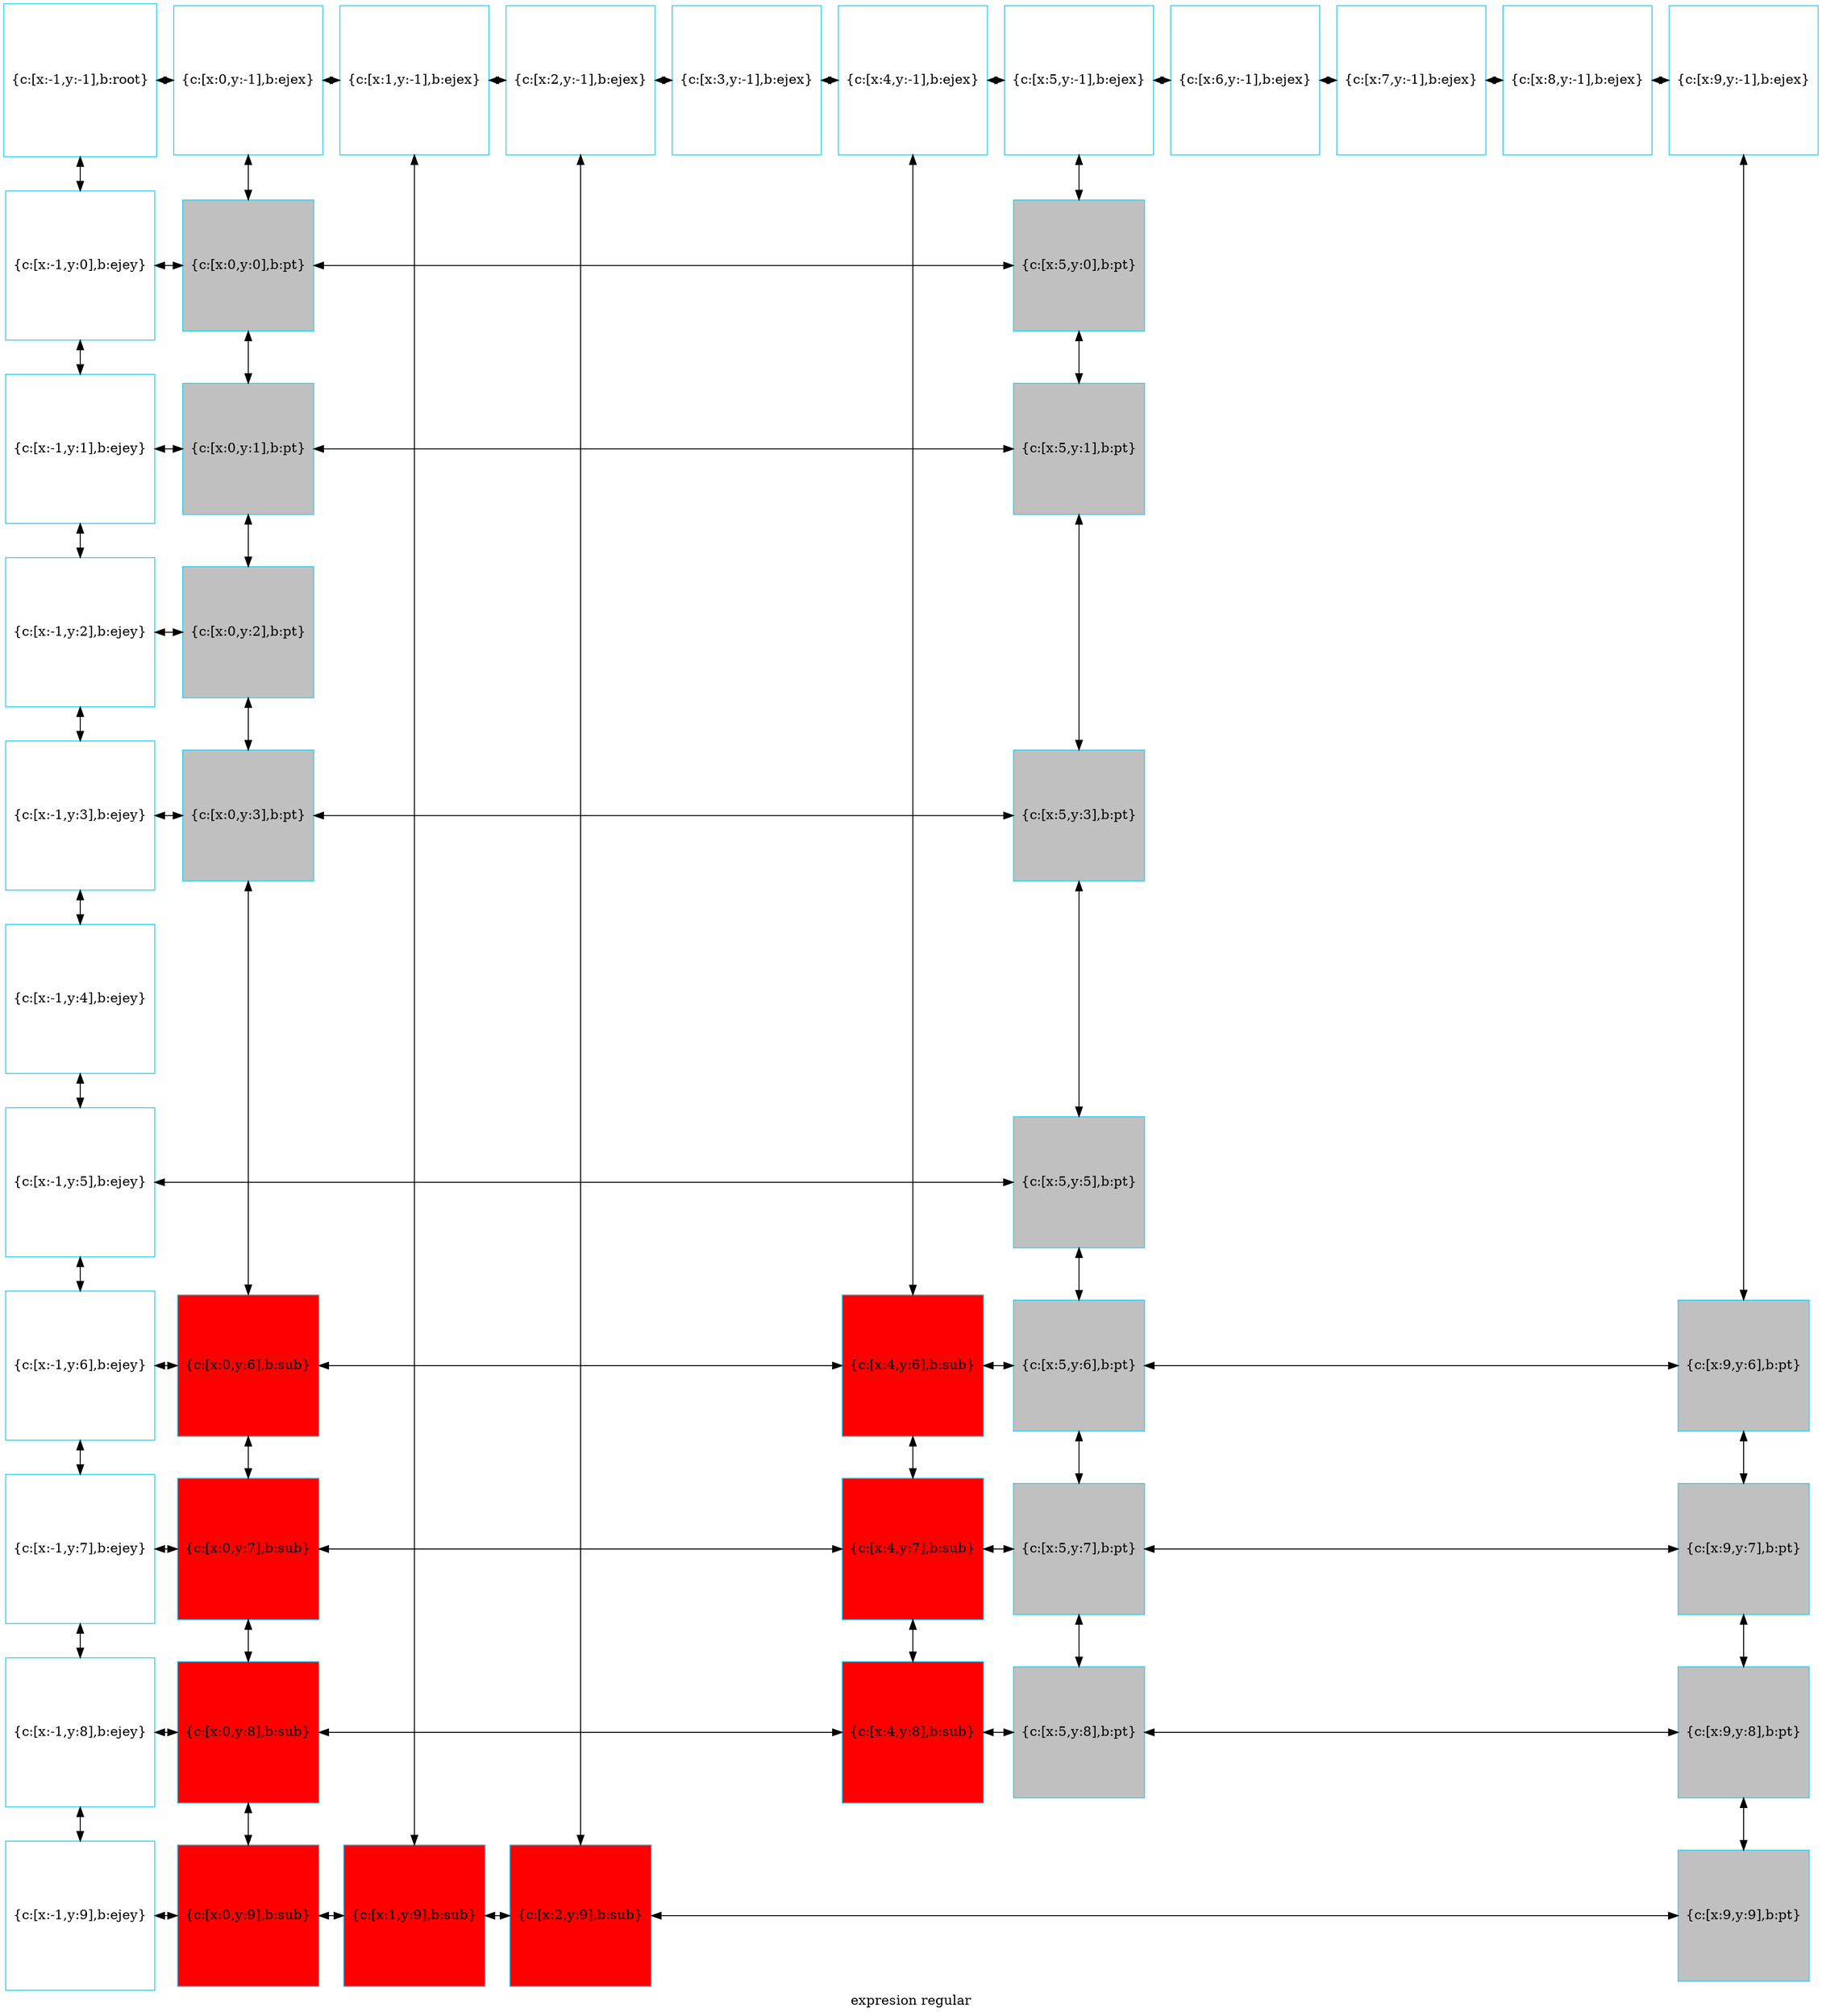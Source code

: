 digraph G
{label="expresion regular"
        node[shape = square]
        node[style = filled]
        node[fillcolor = "#EEEEE"]
        node[color = "#EEEEE"]
        node[color = "#31CEF0"]

500380260576[label="{c:[x:-1,y:-1],b:root}",fillcolor = "white"]
500380260720[label="{c:[x:0,y:-1],b:ejex}",fillcolor = "white"]
500380260864[label="{c:[x:1,y:-1],b:ejex}",fillcolor = "white"]
500380261008[label="{c:[x:2,y:-1],b:ejex}",fillcolor = "white"]
500380261152[label="{c:[x:3,y:-1],b:ejex}",fillcolor = "white"]
500380261296[label="{c:[x:4,y:-1],b:ejex}",fillcolor = "white"]
500380261440[label="{c:[x:5,y:-1],b:ejex}",fillcolor = "white"]
500380261584[label="{c:[x:6,y:-1],b:ejex}",fillcolor = "white"]
500380261728[label="{c:[x:7,y:-1],b:ejex}",fillcolor = "white"]
500380261872[label="{c:[x:8,y:-1],b:ejex}",fillcolor = "white"]
500380262016[label="{c:[x:9,y:-1],b:ejex}",fillcolor = "white"]
500380262160[label="{c:[x:-1,y:0],b:ejey}",fillcolor = "white"]
500380270992[label="{c:[x:0,y:0],b:pt}",fillcolor = "gray"]
500380272096[label="{c:[x:5,y:0],b:pt}",fillcolor = "gray"]
500380262304[label="{c:[x:-1,y:1],b:ejey}",fillcolor = "white"]
500380271232[label="{c:[x:0,y:1],b:pt}",fillcolor = "gray"]
500380272336[label="{c:[x:5,y:1],b:pt}",fillcolor = "gray"]
500380262512[label="{c:[x:-1,y:2],b:ejey}",fillcolor = "white"]
500380271472[label="{c:[x:0,y:2],b:pt}",fillcolor = "gray"]
500380262656[label="{c:[x:-1,y:3],b:ejey}",fillcolor = "white"]
500380271712[label="{c:[x:0,y:3],b:pt}",fillcolor = "gray"]
500380272816[label="{c:[x:5,y:3],b:pt}",fillcolor = "gray"]
500380262800[label="{c:[x:-1,y:4],b:ejey}",fillcolor = "white"]
500380262944[label="{c:[x:-1,y:5],b:ejey}",fillcolor = "white"]
500380271952[label="{c:[x:5,y:5],b:pt}",fillcolor = "gray"]
500380263088[label="{c:[x:-1,y:6],b:ejey}",fillcolor = "white"]
500380283856[label="{c:[x:0,y:6],b:sub}",fillcolor = "red"]
500380283136[label="{c:[x:4,y:6],b:sub}",fillcolor = "red"]
500380273152[label="{c:[x:5,y:6],b:pt}",fillcolor = "gray"]
500380270944[label="{c:[x:9,y:6],b:pt}",fillcolor = "gray"]
500380263232[label="{c:[x:-1,y:7],b:ejey}",fillcolor = "white"]
500380284048[label="{c:[x:0,y:7],b:sub}",fillcolor = "red"]
500380283328[label="{c:[x:4,y:7],b:sub}",fillcolor = "red"]
500380273392[label="{c:[x:5,y:7],b:pt}",fillcolor = "gray"]
500380273968[label="{c:[x:9,y:7],b:pt}",fillcolor = "gray"]
500380263376[label="{c:[x:-1,y:8],b:ejey}",fillcolor = "white"]
500380284288[label="{c:[x:0,y:8],b:sub}",fillcolor = "red"]
500380283568[label="{c:[x:4,y:8],b:sub}",fillcolor = "red"]
500380273632[label="{c:[x:5,y:8],b:pt}",fillcolor = "gray"]
500380274352[label="{c:[x:9,y:8],b:pt}",fillcolor = "gray"]
500380263520[label="{c:[x:-1,y:9],b:ejey}",fillcolor = "white"]
500380284768[label="{c:[x:0,y:9],b:sub}",fillcolor = "red"]
500380284624[label="{c:[x:1,y:9],b:sub}",fillcolor = "red"]
500380285008[label="{c:[x:2,y:9],b:sub}",fillcolor = "red"]
500380274592[label="{c:[x:9,y:9],b:pt}",fillcolor = "gray"]
500380260576->500380262160[dir = both];
500380262160->500380262304[dir = both];
500380262304->500380262512[dir = both];
500380262512->500380262656[dir = both];
500380262656->500380262800[dir = both];
500380262800->500380262944[dir = both];
500380262944->500380263088[dir = both];
500380263088->500380263232[dir = both];
500380263232->500380263376[dir = both];
500380263376->500380263520[dir = both];
500380260720->500380270992[dir = both];
500380270992->500380271232[dir = both];
500380271232->500380271472[dir = both];
500380271472->500380271712[dir = both];
500380271712->500380283856[dir = both];
500380283856->500380284048[dir = both];
500380284048->500380284288[dir = both];
500380284288->500380284768[dir = both];
500380260864->500380284624[dir = both];
500380261008->500380285008[dir = both];
500380261296->500380283136[dir = both];
500380283136->500380283328[dir = both];
500380283328->500380283568[dir = both];
500380261440->500380272096[dir = both];
500380272096->500380272336[dir = both];
500380272336->500380272816[dir = both];
500380272816->500380271952[dir = both];
500380271952->500380273152[dir = both];
500380273152->500380273392[dir = both];
500380273392->500380273632[dir = both];
500380262016->500380270944[dir = both];
500380270944->500380273968[dir = both];
500380273968->500380274352[dir = both];
500380274352->500380274592[dir = both];
500380260576->500380260720[dir = both];
500380260720->500380260864[dir = both];
500380260864->500380261008[dir = both];
500380261008->500380261152[dir = both];
500380261152->500380261296[dir = both];
500380261296->500380261440[dir = both];
500380261440->500380261584[dir = both];
500380261584->500380261728[dir = both];
500380261728->500380261872[dir = both];
500380261872->500380262016[dir = both];
500380262160->500380270992[constraint=false,dir = both];
500380270992->500380272096[constraint=false,dir = both];
500380262304->500380271232[constraint=false,dir = both];
500380271232->500380272336[constraint=false,dir = both];
500380262512->500380271472[constraint=false,dir = both];
500380262656->500380271712[constraint=false,dir = both];
500380271712->500380272816[constraint=false,dir = both];
500380262944->500380271952[constraint=false,dir = both];
500380263088->500380283856[constraint=false,dir = both];
500380283856->500380283136[constraint=false,dir = both];
500380283136->500380273152[constraint=false,dir = both];
500380273152->500380270944[constraint=false,dir = both];
500380263232->500380284048[constraint=false,dir = both];
500380284048->500380283328[constraint=false,dir = both];
500380283328->500380273392[constraint=false,dir = both];
500380273392->500380273968[constraint=false,dir = both];
500380263376->500380284288[constraint=false,dir = both];
500380284288->500380283568[constraint=false,dir = both];
500380283568->500380273632[constraint=false,dir = both];
500380273632->500380274352[constraint=false,dir = both];
500380263520->500380284768[constraint=false,dir = both];
500380284768->500380284624[constraint=false,dir = both];
500380284624->500380285008[constraint=false,dir = both];
500380285008->500380274592[constraint=false,dir = both];
 {rank=same; 500380260576;500380260720;500380260864;500380261008;500380261152;500380261296;500380261440;500380261584;500380261728;500380261872;500380262016;}
 {rank=same; 500380262160;500380270992;500380272096;}
 {rank=same; 500380262304;500380271232;500380272336;}
 {rank=same; 500380262512;500380271472;}
 {rank=same; 500380262656;500380271712;500380272816;}
 {rank=same; 500380262800;}
 {rank=same; 500380262944;500380271952;}
 {rank=same; 500380263088;500380283856;500380283136;500380273152;500380270944;}
 {rank=same; 500380263232;500380284048;500380283328;500380273392;500380273968;}
 {rank=same; 500380263376;500380284288;500380283568;500380273632;500380274352;}
 {rank=same; 500380263520;500380284768;500380284624;500380285008;500380274592;}
}